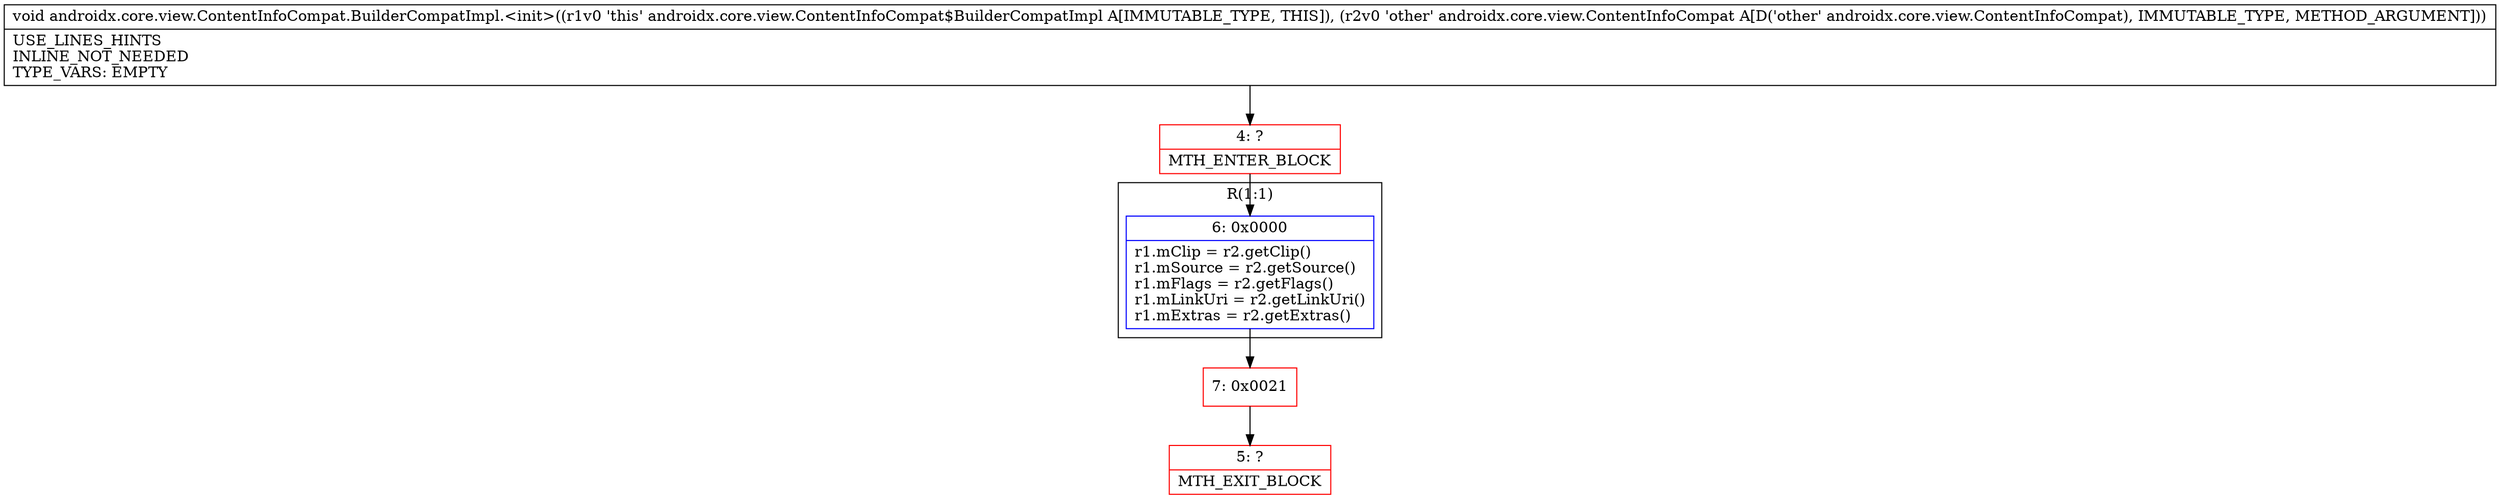 digraph "CFG forandroidx.core.view.ContentInfoCompat.BuilderCompatImpl.\<init\>(Landroidx\/core\/view\/ContentInfoCompat;)V" {
subgraph cluster_Region_871961564 {
label = "R(1:1)";
node [shape=record,color=blue];
Node_6 [shape=record,label="{6\:\ 0x0000|r1.mClip = r2.getClip()\lr1.mSource = r2.getSource()\lr1.mFlags = r2.getFlags()\lr1.mLinkUri = r2.getLinkUri()\lr1.mExtras = r2.getExtras()\l}"];
}
Node_4 [shape=record,color=red,label="{4\:\ ?|MTH_ENTER_BLOCK\l}"];
Node_7 [shape=record,color=red,label="{7\:\ 0x0021}"];
Node_5 [shape=record,color=red,label="{5\:\ ?|MTH_EXIT_BLOCK\l}"];
MethodNode[shape=record,label="{void androidx.core.view.ContentInfoCompat.BuilderCompatImpl.\<init\>((r1v0 'this' androidx.core.view.ContentInfoCompat$BuilderCompatImpl A[IMMUTABLE_TYPE, THIS]), (r2v0 'other' androidx.core.view.ContentInfoCompat A[D('other' androidx.core.view.ContentInfoCompat), IMMUTABLE_TYPE, METHOD_ARGUMENT]))  | USE_LINES_HINTS\lINLINE_NOT_NEEDED\lTYPE_VARS: EMPTY\l}"];
MethodNode -> Node_4;Node_6 -> Node_7;
Node_4 -> Node_6;
Node_7 -> Node_5;
}

